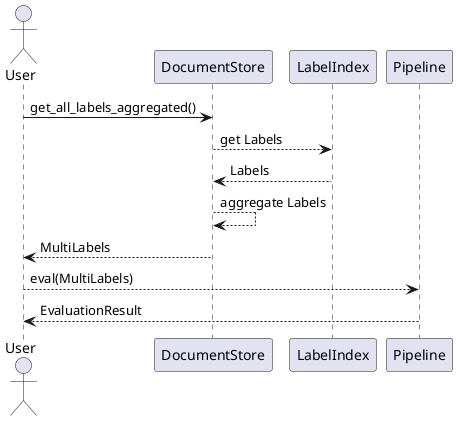 @startuml
actor User
User -> DocumentStore: get_all_labels_aggregated()
DocumentStore --> LabelIndex: get Labels
LabelIndex --> DocumentStore: Labels
DocumentStore --> DocumentStore: aggregate Labels
DocumentStore --> User: MultiLabels
User --> Pipeline: eval(MultiLabels)
Pipeline --> User: EvaluationResult
@enduml

